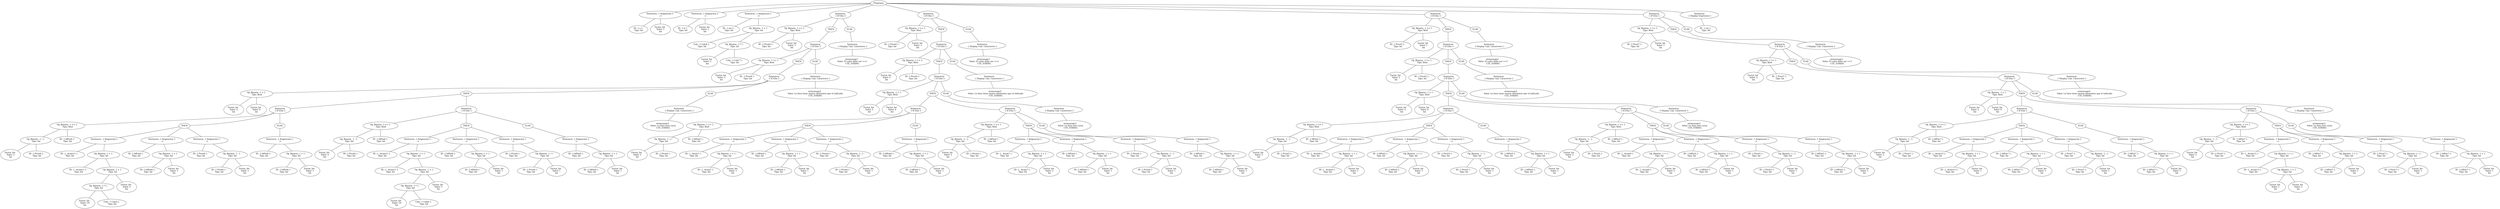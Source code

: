 graph G {nodo_programa[label="Programa"]
nodo_1124407154[label="Sentencia - [ Asignacion ] -
 :="]
nodo_programa--nodo_1124407154
nodo_2036250660[label=" ID - [ a ] - 
 Tipo: Int"]
nodo_1124407154--nodo_2036250660
nodo_1850696305[label="Factor_Int  
 Valor: 1 
Int"]
nodo_1124407154--nodo_1850696305
nodo_1149864842[label="Sentencia - [ Asignacion ] -
 :="]
nodo_programa--nodo_1149864842
nodo_1756232653[label=" ID - [ b ] - 
 Tipo: Int"]
nodo_1149864842--nodo_1756232653
nodo_459903526[label="Factor_Int  
 Valor: 2 
Int"]
nodo_1149864842--nodo_459903526
nodo_174775063[label="Sentencia - [ Asignacion ] -
 :="]
nodo_programa--nodo_174775063
nodo_1244639941[label=" ID - [ res ] - 
 Tipo: Int"]
nodo_174775063--nodo_1244639941
nodo_204918632[label=" Op_Binaria - [ + ] - 
 Tipo: Int"]
nodo_174775063--nodo_204918632
nodo_6763873501[label=" Cola - [ Cola4 ] - 
 Tipo: Int"]
nodo_204918632--nodo_6763873501
nodo_1817622827[label="Sentencia
 - [ If Else ] -"]
nodo_programa--nodo_1817622827
nodo_1623565085[label=" Op_Binaria - [ >= ] - 
 Tipo: Bool"]
nodo_1817622827--nodo_1623565085
nodo_1731288923[label=" ID - [ Pivot6 ] - 
 Tipo: Int"]
nodo_1623565085--nodo_1731288923
nodo_1346334946[label="Factor_Int  
 Valor: 1 
Int"]
nodo_1623565085--nodo_1346334946
nodo_18176228271[label="THEN"]
nodo_1817622827--nodo_18176228271
nodo_167318575[label="Sentencia
 - [ If Else ] -"]
nodo_18176228271--nodo_167318575
nodo_1156158278[label=" Op_Binaria - [ >= ] - 
 Tipo: Bool"]
nodo_167318575--nodo_1156158278
nodo_701486855[label="Factor_Int  
 Valor: 2 
Int"]
nodo_1156158278--nodo_701486855
nodo_39590588[label=" ID - [ Pivot6 ] - 
 Tipo: Int"]
nodo_1156158278--nodo_39590588
nodo_1673185751[label="THEN"]
nodo_167318575--nodo_1673185751
nodo_1128611508[label="Sentencia
 - [ If Else ] -"]
nodo_1673185751--nodo_1128611508
nodo_1262417465[label=" Op_Binaria - [ > ] - 
 Tipo: Bool"]
nodo_1128611508--nodo_1262417465
nodo_480147382[label="Factor_Int  
 Valor: 2 
Int"]
nodo_1262417465--nodo_480147382
nodo_2121598819[label="Factor_Int  
 Valor: 0 
Int"]
nodo_1262417465--nodo_2121598819
nodo_11286115081[label="THEN"]
nodo_1128611508--nodo_11286115081
nodo_338634375[label="Sentencia
 - [ If Else ] -"]
nodo_11286115081--nodo_338634375
nodo_681346309[label=" Op_Binaria - [ == ] - 
 Tipo: Bool"]
nodo_338634375--nodo_681346309
nodo_1196455015[label=" Op_Binaria - [ - ] - 
 Tipo: Int"]
nodo_681346309--nodo_1196455015
nodo_298331633[label="Factor_Int  
 Valor: 2 
Int"]
nodo_1196455015--nodo_298331633
nodo_2084452945[label=" ID - [ Pivot6 ] - 
 Tipo: Int"]
nodo_1196455015--nodo_2084452945
nodo_818293886[label=" ID - [ IdPos6 ] - 
 Tipo: Int"]
nodo_681346309--nodo_818293886
nodo_3386343751[label="THEN"]
nodo_338634375--nodo_3386343751
nodo_1961989453[label="Sentencia - [ Asignacion ] -
 :="]
nodo_3386343751--nodo_1961989453
nodo_612796807[label=" ID - [ _Acum11 ] - 
 Tipo: Int"]
nodo_1961989453--nodo_612796807
nodo_703058932[label=" Op_Binaria - [ + ] - 
 Tipo: Int"]
nodo_1961989453--nodo_703058932
nodo_675528554[label=" ID - [ _Acum11 ] - 
 Tipo: Int"]
nodo_703058932--nodo_675528554
nodo_1196205138[label=" Op_Binaria - [ + ] - 
 Tipo: Int"]
nodo_703058932--nodo_1196205138
nodo_661537404[label=" Op_Binaria - [ * ] - 
 Tipo: Int"]
nodo_1196205138--nodo_661537404
nodo_1363162496[label="Factor_Int  
 Valor: 10 
Int"]
nodo_661537404--nodo_1363162496
nodo_8951924361[label=" Cola - [ Cola5 ] - 
 Tipo: Int"]
nodo_661537404--nodo_8951924361
nodo_1348472018[label="Sentencia
 - [ If Else ] -"]
nodo_programa--nodo_1348472018
nodo_1085959656[label=" Op_Binaria - [ >= ] - 
 Tipo: Bool"]
nodo_1348472018--nodo_1085959656
nodo_1465220728[label=" ID - [ Pivot4 ] - 
 Tipo: Int"]
nodo_1085959656--nodo_1465220728
nodo_1649943319[label="Factor_Int  
 Valor: 1 
Int"]
nodo_1085959656--nodo_1649943319
nodo_13484720181[label="THEN"]
nodo_1348472018--nodo_13484720181
nodo_848209170[label="Sentencia
 - [ If Else ] -"]
nodo_13484720181--nodo_848209170
nodo_558390150[label=" Op_Binaria - [ >= ] - 
 Tipo: Bool"]
nodo_848209170--nodo_558390150
nodo_1561479017[label="Factor_Int  
 Valor: 2 
Int"]
nodo_558390150--nodo_1561479017
nodo_2121369415[label=" ID - [ Pivot4 ] - 
 Tipo: Int"]
nodo_558390150--nodo_2121369415
nodo_8482091701[label="THEN"]
nodo_848209170--nodo_8482091701
nodo_965741486[label="Sentencia
 - [ If Else ] -"]
nodo_8482091701--nodo_965741486
nodo_1516757873[label=" Op_Binaria - [ > ] - 
 Tipo: Bool"]
nodo_965741486--nodo_1516757873
nodo_352443995[label="Factor_Int  
 Valor: 2 
Int"]
nodo_1516757873--nodo_352443995
nodo_1731737603[label="Factor_Int  
 Valor: 0 
Int"]
nodo_1516757873--nodo_1731737603
nodo_9657414861[label="THEN"]
nodo_965741486--nodo_9657414861
nodo_1590465073[label="Sentencia
 - [ If Else ] -"]
nodo_9657414861--nodo_1590465073
nodo_995466994[label=" Op_Binaria - [ == ] - 
 Tipo: Bool"]
nodo_1590465073--nodo_995466994
nodo_540896453[label=" Op_Binaria - [ - ] - 
 Tipo: Int"]
nodo_995466994--nodo_540896453
nodo_115581153[label="Factor_Int  
 Valor: 2 
Int"]
nodo_540896453--nodo_115581153
nodo_1006958358[label=" ID - [ Pivot4 ] - 
 Tipo: Int"]
nodo_540896453--nodo_1006958358
nodo_724655210[label=" ID - [ IdPos4 ] - 
 Tipo: Int"]
nodo_995466994--nodo_724655210
nodo_15904650731[label="THEN"]
nodo_1590465073--nodo_15904650731
nodo_1612797581[label="Sentencia - [ Asignacion ] -
 :="]
nodo_15904650731--nodo_1612797581
nodo_2069759680[label=" ID - [ _Acum7 ] - 
 Tipo: Int"]
nodo_1612797581--nodo_2069759680
nodo_1626993402[label=" Op_Binaria - [ + ] - 
 Tipo: Int"]
nodo_1612797581--nodo_1626993402
nodo_1091182723[label=" ID - [ _Acum7 ] - 
 Tipo: Int"]
nodo_1626993402--nodo_1091182723
nodo_982849117[label="Factor_Int  
 Valor: 1 
Int"]
nodo_1626993402--nodo_982849117
nodo_729121553[label="Sentencia - [ Asignacion ] -
 :="]
nodo_15904650731--nodo_729121553
nodo_546764985[label=" ID - [ IdPos4 ] - 
 Tipo: Int"]
nodo_729121553--nodo_546764985
nodo_257405043[label=" Op_Binaria - [ + ] - 
 Tipo: Int"]
nodo_729121553--nodo_257405043
nodo_524916514[label=" ID - [ IdPos4 ] - 
 Tipo: Int"]
nodo_257405043--nodo_524916514
nodo_405005009[label="Factor_Int  
 Valor: 1 
Int"]
nodo_257405043--nodo_405005009
nodo_266834524[label="Sentencia - [ Asignacion ] -
 :="]
nodo_15904650731--nodo_266834524
nodo_1023504379[label=" ID - [ Pivot4 ] - 
 Tipo: Int"]
nodo_266834524--nodo_1023504379
nodo_1847730174[label=" Op_Binaria - [ - ] - 
 Tipo: Int"]
nodo_266834524--nodo_1847730174
nodo_1771068801[label=" ID - [ Pivot4 ] - 
 Tipo: Int"]
nodo_1847730174--nodo_1771068801
nodo_1523996573[label="Factor_Int  
 Valor: 1 
Int"]
nodo_1847730174--nodo_1523996573
nodo_15904650732[label="ELSE"]
nodo_1590465073--nodo_15904650732
nodo_1822332299[label="Sentencia - [ Asignacion ] -
 :="]
nodo_15904650732--nodo_1822332299
nodo_314419721[label=" ID - [ IdPos4 ] - 
 Tipo: Int"]
nodo_1822332299--nodo_314419721
nodo_2032832906[label=" Op_Binaria - [ + ] - 
 Tipo: Int"]
nodo_1822332299--nodo_2032832906
nodo_296242061[label=" ID - [ IdPos4 ] - 
 Tipo: Int"]
nodo_2032832906--nodo_296242061
nodo_151168766[label="Factor_Int  
 Valor: 1 
Int"]
nodo_2032832906--nodo_151168766
nodo_1989191733[label="Sentencia
 - [ If Else ] -"]
nodo_9657414861--nodo_1989191733
nodo_1528545708[label=" Op_Binaria - [ == ] - 
 Tipo: Bool"]
nodo_1989191733--nodo_1528545708
nodo_138157409[label=" Op_Binaria - [ - ] - 
 Tipo: Int"]
nodo_1528545708--nodo_138157409
nodo_336949198[label="Factor_Int  
 Valor: 2 
Int"]
nodo_138157409--nodo_336949198
nodo_1731701881[label=" ID - [ Pivot4 ] - 
 Tipo: Int"]
nodo_138157409--nodo_1731701881
nodo_1654921106[label=" ID - [ IdPos4 ] - 
 Tipo: Int"]
nodo_1528545708--nodo_1654921106
nodo_19891917331[label="THEN"]
nodo_1989191733--nodo_19891917331
nodo_169593266[label="Sentencia - [ Asignacion ] -
 :="]
nodo_19891917331--nodo_169593266
nodo_894413856[label=" ID - [ _Acum7 ] - 
 Tipo: Int"]
nodo_169593266--nodo_894413856
nodo_1874954900[label=" Op_Binaria - [ + ] - 
 Tipo: Int"]
nodo_169593266--nodo_1874954900
nodo_756750457[label=" ID - [ _Acum7 ] - 
 Tipo: Int"]
nodo_1874954900--nodo_756750457
nodo_1840929675[label="Factor_Int  
 Valor: 2 
Int"]
nodo_1874954900--nodo_1840929675
nodo_2031682097[label="Sentencia - [ Asignacion ] -
 :="]
nodo_19891917331--nodo_2031682097
nodo_838836126[label=" ID - [ IdPos4 ] - 
 Tipo: Int"]
nodo_2031682097--nodo_838836126
nodo_1376331295[label=" Op_Binaria - [ + ] - 
 Tipo: Int"]
nodo_2031682097--nodo_1376331295
nodo_665068791[label=" ID - [ IdPos4 ] - 
 Tipo: Int"]
nodo_1376331295--nodo_665068791
nodo_379429560[label="Factor_Int  
 Valor: 1 
Int"]
nodo_1376331295--nodo_379429560
nodo_1532218522[label="Sentencia - [ Asignacion ] -
 :="]
nodo_19891917331--nodo_1532218522
nodo_1081159729[label=" ID - [ Pivot4 ] - 
 Tipo: Int"]
nodo_1532218522--nodo_1081159729
nodo_1190410068[label=" Op_Binaria - [ - ] - 
 Tipo: Int"]
nodo_1532218522--nodo_1190410068
nodo_1032308048[label=" ID - [ Pivot4 ] - 
 Tipo: Int"]
nodo_1190410068--nodo_1032308048
nodo_2029381990[label="Factor_Int  
 Valor: 1 
Int"]
nodo_1190410068--nodo_2029381990
nodo_19891917332[label="ELSE"]
nodo_1989191733--nodo_19891917332
nodo_827109105[label="Sentencia - [ Asignacion ] -
 :="]
nodo_19891917332--nodo_827109105
nodo_1449488667[label=" ID - [ IdPos4 ] - 
 Tipo: Int"]
nodo_827109105--nodo_1449488667
nodo_1439404994[label=" Op_Binaria - [ + ] - 
 Tipo: Int"]
nodo_827109105--nodo_1439404994
nodo_44236484[label=" ID - [ IdPos4 ] - 
 Tipo: Int"]
nodo_1439404994--nodo_44236484
nodo_1456337735[label="Factor_Int  
 Valor: 1 
Int"]
nodo_1439404994--nodo_1456337735
nodo_9657414862[label="ELSE"]
nodo_965741486--nodo_9657414862
nodo_727559468[label="Sentencia
 - [ Display Cad. Caracteres ] -"]
nodo_9657414862--nodo_727559468
nodo_570519046[label="strmensaje3  
 Valor: La lista esta vacia 
CTE_STRING"]
nodo_727559468--nodo_570519046
nodo_8482091702[label="ELSE"]
nodo_848209170--nodo_8482091702
nodo_935391324[label="Sentencia
 - [ Display Cad. Caracteres ] -"]
nodo_8482091702--nodo_935391324
nodo_237922856[label="strmensaje2  
 Valor: La lista tiene menos elementos que el indicado 
CTE_STRING"]
nodo_935391324--nodo_237922856
nodo_13484720182[label="ELSE"]
nodo_1348472018--nodo_13484720182
nodo_1214022156[label="Sentencia
 - [ Display Cad. Caracteres ] -"]
nodo_13484720182--nodo_1214022156
nodo_1636086879[label="strmensaje1  
 Valor: El valor debe ser >=1 
CTE_STRING"]
nodo_1214022156--nodo_1636086879
nodo_414659353[label="Factor_Int  
 Valor: 5 
Int"]
nodo_1196205138--nodo_414659353
nodo_1375136291[label="Sentencia - [ Asignacion ] -
 :="]
nodo_3386343751--nodo_1375136291
nodo_745846047[label=" ID - [ IdPos6 ] - 
 Tipo: Int"]
nodo_1375136291--nodo_745846047
nodo_1314431[label=" Op_Binaria - [ + ] - 
 Tipo: Int"]
nodo_1375136291--nodo_1314431
nodo_1148613742[label=" ID - [ IdPos6 ] - 
 Tipo: Int"]
nodo_1314431--nodo_1148613742
nodo_574044465[label="Factor_Int  
 Valor: 1 
Int"]
nodo_1314431--nodo_574044465
nodo_736275493[label="Sentencia - [ Asignacion ] -
 :="]
nodo_3386343751--nodo_736275493
nodo_195377360[label=" ID - [ Pivot6 ] - 
 Tipo: Int"]
nodo_736275493--nodo_195377360
nodo_2080893134[label=" Op_Binaria - [ - ] - 
 Tipo: Int"]
nodo_736275493--nodo_2080893134
nodo_1734518990[label=" ID - [ Pivot6 ] - 
 Tipo: Int"]
nodo_2080893134--nodo_1734518990
nodo_1507832707[label="Factor_Int  
 Valor: 1 
Int"]
nodo_2080893134--nodo_1507832707
nodo_3386343752[label="ELSE"]
nodo_338634375--nodo_3386343752
nodo_2073981904[label="Sentencia - [ Asignacion ] -
 :="]
nodo_3386343752--nodo_2073981904
nodo_949794293[label=" ID - [ IdPos6 ] - 
 Tipo: Int"]
nodo_2073981904--nodo_949794293
nodo_1246387952[label=" Op_Binaria - [ + ] - 
 Tipo: Int"]
nodo_2073981904--nodo_1246387952
nodo_1848491921[label=" ID - [ IdPos6 ] - 
 Tipo: Int"]
nodo_1246387952--nodo_1848491921
nodo_1713717623[label="Factor_Int  
 Valor: 1 
Int"]
nodo_1246387952--nodo_1713717623
nodo_994796379[label="Sentencia
 - [ If Else ] -"]
nodo_11286115081--nodo_994796379
nodo_602801948[label=" Op_Binaria - [ == ] - 
 Tipo: Bool"]
nodo_994796379--nodo_602801948
nodo_540861895[label=" Op_Binaria - [ - ] - 
 Tipo: Int"]
nodo_602801948--nodo_540861895
nodo_1818113614[label="Factor_Int  
 Valor: 2 
Int"]
nodo_540861895--nodo_1818113614
nodo_208654629[label=" ID - [ Pivot6 ] - 
 Tipo: Int"]
nodo_540861895--nodo_208654629
nodo_1609228627[label=" ID - [ IdPos6 ] - 
 Tipo: Int"]
nodo_602801948--nodo_1609228627
nodo_9947963791[label="THEN"]
nodo_994796379--nodo_9947963791
nodo_406791604[label="Sentencia - [ Asignacion ] -
 :="]
nodo_9947963791--nodo_406791604
nodo_89038011[label=" ID - [ _Acum11 ] - 
 Tipo: Int"]
nodo_406791604--nodo_89038011
nodo_2010809294[label=" Op_Binaria - [ + ] - 
 Tipo: Int"]
nodo_406791604--nodo_2010809294
nodo_2133988383[label=" ID - [ _Acum11 ] - 
 Tipo: Int"]
nodo_2010809294--nodo_2133988383
nodo_722546561[label=" Op_Binaria - [ + ] - 
 Tipo: Int"]
nodo_2010809294--nodo_722546561
nodo_1804903182[label=" Op_Binaria - [ * ] - 
 Tipo: Int"]
nodo_722546561--nodo_1804903182
nodo_773173730[label="Factor_Int  
 Valor: 10 
Int"]
nodo_1804903182--nodo_773173730
nodo_20703326791[label=" Cola - [ Cola6 ] - 
 Tipo: Int"]
nodo_1804903182--nodo_20703326791
nodo_507612360[label="Sentencia
 - [ If Else ] -"]
nodo_programa--nodo_507612360
nodo_1872453887[label=" Op_Binaria - [ >= ] - 
 Tipo: Bool"]
nodo_507612360--nodo_1872453887
nodo_1291606577[label=" ID - [ Pivot5 ] - 
 Tipo: Int"]
nodo_1872453887--nodo_1291606577
nodo_595672413[label="Factor_Int  
 Valor: 1 
Int"]
nodo_1872453887--nodo_595672413
nodo_5076123601[label="THEN"]
nodo_507612360--nodo_5076123601
nodo_833933865[label="Sentencia
 - [ If Else ] -"]
nodo_5076123601--nodo_833933865
nodo_94163064[label=" Op_Binaria - [ >= ] - 
 Tipo: Bool"]
nodo_833933865--nodo_94163064
nodo_731856680[label="Factor_Int  
 Valor: 2 
Int"]
nodo_94163064--nodo_731856680
nodo_31364307[label=" ID - [ Pivot5 ] - 
 Tipo: Int"]
nodo_94163064--nodo_31364307
nodo_8339338651[label="THEN"]
nodo_833933865--nodo_8339338651
nodo_376191835[label="Sentencia
 - [ If Else ] -"]
nodo_8339338651--nodo_376191835
nodo_1963996926[label=" Op_Binaria - [ > ] - 
 Tipo: Bool"]
nodo_376191835--nodo_1963996926
nodo_656679179[label="Factor_Int  
 Valor: 2 
Int"]
nodo_1963996926--nodo_656679179
nodo_1378439472[label="Factor_Int  
 Valor: 0 
Int"]
nodo_1963996926--nodo_1378439472
nodo_3761918351[label="THEN"]
nodo_376191835--nodo_3761918351
nodo_635965133[label="Sentencia
 - [ If Else ] -"]
nodo_3761918351--nodo_635965133
nodo_1371237192[label=" Op_Binaria - [ == ] - 
 Tipo: Bool"]
nodo_635965133--nodo_1371237192
nodo_1469129741[label=" Op_Binaria - [ - ] - 
 Tipo: Int"]
nodo_1371237192--nodo_1469129741
nodo_1328107294[label="Factor_Int  
 Valor: 2 
Int"]
nodo_1469129741--nodo_1328107294
nodo_718450256[label=" ID - [ Pivot5 ] - 
 Tipo: Int"]
nodo_1469129741--nodo_718450256
nodo_540635497[label=" ID - [ IdPos5 ] - 
 Tipo: Int"]
nodo_1371237192--nodo_540635497
nodo_6359651331[label="THEN"]
nodo_635965133--nodo_6359651331
nodo_2127992879[label="Sentencia - [ Asignacion ] -
 :="]
nodo_6359651331--nodo_2127992879
nodo_2063755604[label=" ID - [ _Acum9 ] - 
 Tipo: Int"]
nodo_2127992879--nodo_2063755604
nodo_1151199306[label=" Op_Binaria - [ + ] - 
 Tipo: Int"]
nodo_2127992879--nodo_1151199306
nodo_793013129[label=" ID - [ _Acum9 ] - 
 Tipo: Int"]
nodo_1151199306--nodo_793013129
nodo_2076011518[label="Factor_Int  
 Valor: 1 
Int"]
nodo_1151199306--nodo_2076011518
nodo_1696176558[label="Sentencia - [ Asignacion ] -
 :="]
nodo_6359651331--nodo_1696176558
nodo_221844624[label=" ID - [ IdPos5 ] - 
 Tipo: Int"]
nodo_1696176558--nodo_221844624
nodo_642609861[label=" Op_Binaria - [ + ] - 
 Tipo: Int"]
nodo_1696176558--nodo_642609861
nodo_710499750[label=" ID - [ IdPos5 ] - 
 Tipo: Int"]
nodo_642609861--nodo_710499750
nodo_52721066[label="Factor_Int  
 Valor: 1 
Int"]
nodo_642609861--nodo_52721066
nodo_1182563530[label="Sentencia - [ Asignacion ] -
 :="]
nodo_6359651331--nodo_1182563530
nodo_191554970[label=" ID - [ Pivot5 ] - 
 Tipo: Int"]
nodo_1182563530--nodo_191554970
nodo_1807629628[label=" Op_Binaria - [ - ] - 
 Tipo: Int"]
nodo_1182563530--nodo_1807629628
nodo_1259838660[label=" ID - [ Pivot5 ] - 
 Tipo: Int"]
nodo_1807629628--nodo_1259838660
nodo_1856512832[label="Factor_Int  
 Valor: 1 
Int"]
nodo_1807629628--nodo_1856512832
nodo_6359651332[label="ELSE"]
nodo_635965133--nodo_6359651332
nodo_850550074[label="Sentencia - [ Asignacion ] -
 :="]
nodo_6359651332--nodo_850550074
nodo_679465357[label=" ID - [ IdPos5 ] - 
 Tipo: Int"]
nodo_850550074--nodo_679465357
nodo_1601800698[label=" Op_Binaria - [ + ] - 
 Tipo: Int"]
nodo_850550074--nodo_1601800698
nodo_1893995382[label=" ID - [ IdPos5 ] - 
 Tipo: Int"]
nodo_1601800698--nodo_1893995382
nodo_1344261085[label="Factor_Int  
 Valor: 1 
Int"]
nodo_1601800698--nodo_1344261085
nodo_112892906[label="Sentencia
 - [ If Else ] -"]
nodo_3761918351--nodo_112892906
nodo_354411678[label=" Op_Binaria - [ == ] - 
 Tipo: Bool"]
nodo_112892906--nodo_354411678
nodo_1160788712[label=" Op_Binaria - [ - ] - 
 Tipo: Int"]
nodo_354411678--nodo_1160788712
nodo_1801408688[label="Factor_Int  
 Valor: 2 
Int"]
nodo_1160788712--nodo_1801408688
nodo_963179514[label=" ID - [ Pivot5 ] - 
 Tipo: Int"]
nodo_1160788712--nodo_963179514
nodo_1404689245[label=" ID - [ IdPos5 ] - 
 Tipo: Int"]
nodo_354411678--nodo_1404689245
nodo_1128929061[label="THEN"]
nodo_112892906--nodo_1128929061
nodo_395992248[label="Sentencia - [ Asignacion ] -
 :="]
nodo_1128929061--nodo_395992248
nodo_114381867[label=" ID - [ _Acum9 ] - 
 Tipo: Int"]
nodo_395992248--nodo_114381867
nodo_2019069992[label=" Op_Binaria - [ + ] - 
 Tipo: Int"]
nodo_395992248--nodo_2019069992
nodo_1697046349[label=" ID - [ _Acum9 ] - 
 Tipo: Int"]
nodo_2019069992--nodo_1697046349
nodo_1513332843[label="Factor_Int  
 Valor: 2 
Int"]
nodo_2019069992--nodo_1513332843
nodo_547102925[label="Sentencia - [ Asignacion ] -
 :="]
nodo_1128929061--nodo_547102925
nodo_752900345[label=" ID - [ IdPos5 ] - 
 Tipo: Int"]
nodo_547102925--nodo_752900345
nodo_268784797[label=" Op_Binaria - [ + ] - 
 Tipo: Int"]
nodo_547102925--nodo_268784797
nodo_1124744551[label=" ID - [ IdPos5 ] - 
 Tipo: Int"]
nodo_268784797--nodo_1124744551
nodo_38926211[label="Factor_Int  
 Valor: 1 
Int"]
nodo_268784797--nodo_38926211
nodo_743981216[label="Sentencia - [ Asignacion ] -
 :="]
nodo_1128929061--nodo_743981216
nodo_381900810[label=" ID - [ Pivot5 ] - 
 Tipo: Int"]
nodo_743981216--nodo_381900810
nodo_78692016[label=" Op_Binaria - [ - ] - 
 Tipo: Int"]
nodo_743981216--nodo_78692016
nodo_164670538[label=" ID - [ Pivot5 ] - 
 Tipo: Int"]
nodo_78692016--nodo_164670538
nodo_1734586512[label="Factor_Int  
 Valor: 1 
Int"]
nodo_78692016--nodo_1734586512
nodo_1128929062[label="ELSE"]
nodo_112892906--nodo_1128929062
nodo_1802282878[label="Sentencia - [ Asignacion ] -
 :="]
nodo_1128929062--nodo_1802282878
nodo_1781055901[label=" ID - [ IdPos5 ] - 
 Tipo: Int"]
nodo_1802282878--nodo_1781055901
nodo_1712755310[label=" Op_Binaria - [ + ] - 
 Tipo: Int"]
nodo_1802282878--nodo_1712755310
nodo_470501644[label=" ID - [ IdPos5 ] - 
 Tipo: Int"]
nodo_1712755310--nodo_470501644
nodo_315775652[label="Factor_Int  
 Valor: 1 
Int"]
nodo_1712755310--nodo_315775652
nodo_3761918352[label="ELSE"]
nodo_376191835--nodo_3761918352
nodo_1046107466[label="Sentencia
 - [ Display Cad. Caracteres ] -"]
nodo_3761918352--nodo_1046107466
nodo_1812800781[label="strmensaje3  
 Valor: La lista esta vacia 
CTE_STRING"]
nodo_1046107466--nodo_1812800781
nodo_8339338652[label="ELSE"]
nodo_833933865--nodo_8339338652
nodo_713573033[label="Sentencia
 - [ Display Cad. Caracteres ] -"]
nodo_8339338652--nodo_713573033
nodo_705636902[label="strmensaje2  
 Valor: La lista tiene menos elementos que el indicado 
CTE_STRING"]
nodo_713573033--nodo_705636902
nodo_5076123602[label="ELSE"]
nodo_507612360--nodo_5076123602
nodo_1184094760[label="Sentencia
 - [ Display Cad. Caracteres ] -"]
nodo_5076123602--nodo_1184094760
nodo_1135852218[label="strmensaje1  
 Valor: El valor debe ser >=1 
CTE_STRING"]
nodo_1184094760--nodo_1135852218
nodo_744716015[label="Factor_Int  
 Valor: 5 
Int"]
nodo_722546561--nodo_744716015
nodo_734405999[label="Sentencia - [ Asignacion ] -
 :="]
nodo_9947963791--nodo_734405999
nodo_2026599467[label=" ID - [ IdPos6 ] - 
 Tipo: Int"]
nodo_734405999--nodo_2026599467
nodo_542225280[label=" Op_Binaria - [ + ] - 
 Tipo: Int"]
nodo_734405999--nodo_542225280
nodo_2129247066[label=" ID - [ IdPos6 ] - 
 Tipo: Int"]
nodo_542225280--nodo_2129247066
nodo_1688081589[label="Factor_Int  
 Valor: 1 
Int"]
nodo_542225280--nodo_1688081589
nodo_1196908065[label="Sentencia - [ Asignacion ] -
 :="]
nodo_9947963791--nodo_1196908065
nodo_1782003960[label=" ID - [ Pivot6 ] - 
 Tipo: Int"]
nodo_1196908065--nodo_1782003960
nodo_1505193359[label=" Op_Binaria - [ - ] - 
 Tipo: Int"]
nodo_1196908065--nodo_1505193359
nodo_1293480368[label=" ID - [ Pivot6 ] - 
 Tipo: Int"]
nodo_1505193359--nodo_1293480368
nodo_818088036[label="Factor_Int  
 Valor: 1 
Int"]
nodo_1505193359--nodo_818088036
nodo_9947963792[label="ELSE"]
nodo_994796379--nodo_9947963792
nodo_1675626108[label="Sentencia - [ Asignacion ] -
 :="]
nodo_9947963792--nodo_1675626108
nodo_22664346[label=" ID - [ IdPos6 ] - 
 Tipo: Int"]
nodo_1675626108--nodo_22664346
nodo_189145200[label=" Op_Binaria - [ + ] - 
 Tipo: Int"]
nodo_1675626108--nodo_189145200
nodo_602835284[label=" ID - [ IdPos6 ] - 
 Tipo: Int"]
nodo_189145200--nodo_602835284
nodo_1088338099[label="Factor_Int  
 Valor: 1 
Int"]
nodo_189145200--nodo_1088338099
nodo_11286115082[label="ELSE"]
nodo_1128611508--nodo_11286115082
nodo_258758966[label="Sentencia
 - [ Display Cad. Caracteres ] -"]
nodo_11286115082--nodo_258758966
nodo_890481931[label="strmensaje3  
 Valor: La lista esta vacia 
CTE_STRING"]
nodo_258758966--nodo_890481931
nodo_1673185752[label="ELSE"]
nodo_167318575--nodo_1673185752
nodo_1658861268[label="Sentencia
 - [ Display Cad. Caracteres ] -"]
nodo_1673185752--nodo_1658861268
nodo_1473122587[label="strmensaje2  
 Valor: La lista tiene menos elementos que el indicado 
CTE_STRING"]
nodo_1658861268--nodo_1473122587
nodo_18176228272[label="ELSE"]
nodo_1817622827--nodo_18176228272
nodo_981878589[label="Sentencia
 - [ Display Cad. Caracteres ] -"]
nodo_18176228272--nodo_981878589
nodo_316001939[label="strmensaje1  
 Valor: El valor debe ser >=1 
CTE_STRING"]
nodo_981878589--nodo_316001939
nodo_1624015828[label=" Op_Binaria - [ * ] - 
 Tipo: Int"]
nodo_204918632--nodo_1624015828
nodo_531826173[label="Factor_Int  
 Valor: 2 
Int"]
nodo_1624015828--nodo_531826173
nodo_13521506001[label=" Cola - [ Cola7 ] - 
 Tipo: Int"]
nodo_1624015828--nodo_13521506001
nodo_1902120075[label="Sentencia
 - [ If Else ] -"]
nodo_programa--nodo_1902120075
nodo_1451335029[label=" Op_Binaria - [ >= ] - 
 Tipo: Bool"]
nodo_1902120075--nodo_1451335029
nodo_1580631863[label=" ID - [ Pivot7 ] - 
 Tipo: Int"]
nodo_1451335029--nodo_1580631863
nodo_1647016756[label="Factor_Int  
 Valor: 1 
Int"]
nodo_1451335029--nodo_1647016756
nodo_19021200751[label="THEN"]
nodo_1902120075--nodo_19021200751
nodo_333330350[label="Sentencia
 - [ If Else ] -"]
nodo_19021200751--nodo_333330350
nodo_1240361621[label=" Op_Binaria - [ >= ] - 
 Tipo: Bool"]
nodo_333330350--nodo_1240361621
nodo_587944864[label="Factor_Int  
 Valor: 2 
Int"]
nodo_1240361621--nodo_587944864
nodo_440430126[label=" ID - [ Pivot7 ] - 
 Tipo: Int"]
nodo_1240361621--nodo_440430126
nodo_3333303501[label="THEN"]
nodo_333330350--nodo_3333303501
nodo_2025933199[label="Sentencia
 - [ If Else ] -"]
nodo_3333303501--nodo_2025933199
nodo_1111568064[label=" Op_Binaria - [ > ] - 
 Tipo: Bool"]
nodo_2025933199--nodo_1111568064
nodo_992932731[label="Factor_Int  
 Valor: 2 
Int"]
nodo_1111568064--nodo_992932731
nodo_570874670[label="Factor_Int  
 Valor: 0 
Int"]
nodo_1111568064--nodo_570874670
nodo_20259331991[label="THEN"]
nodo_2025933199--nodo_20259331991
nodo_1350132688[label="Sentencia
 - [ If Else ] -"]
nodo_20259331991--nodo_1350132688
nodo_461725745[label=" Op_Binaria - [ == ] - 
 Tipo: Bool"]
nodo_1350132688--nodo_461725745
nodo_1467809041[label=" Op_Binaria - [ - ] - 
 Tipo: Int"]
nodo_461725745--nodo_1467809041
nodo_1136100219[label="Factor_Int  
 Valor: 2 
Int"]
nodo_1467809041--nodo_1136100219
nodo_1489702718[label=" ID - [ Pivot7 ] - 
 Tipo: Int"]
nodo_1467809041--nodo_1489702718
nodo_1753180414[label=" ID - [ IdPos7 ] - 
 Tipo: Int"]
nodo_461725745--nodo_1753180414
nodo_13501326881[label="THEN"]
nodo_1350132688--nodo_13501326881
nodo_1482392725[label="Sentencia - [ Asignacion ] -
 :="]
nodo_13501326881--nodo_1482392725
nodo_654862526[label=" ID - [ _Acum13 ] - 
 Tipo: Int"]
nodo_1482392725--nodo_654862526
nodo_666509726[label=" Op_Binaria - [ + ] - 
 Tipo: Int"]
nodo_1482392725--nodo_666509726
nodo_873563407[label=" ID - [ _Acum13 ] - 
 Tipo: Int"]
nodo_666509726--nodo_873563407
nodo_1039944877[label="Factor_Int  
 Valor: 1 
Int"]
nodo_666509726--nodo_1039944877
nodo_812302388[label="Sentencia - [ Asignacion ] -
 :="]
nodo_13501326881--nodo_812302388
nodo_1413677855[label=" ID - [ IdPos7 ] - 
 Tipo: Int"]
nodo_812302388--nodo_1413677855
nodo_570654424[label=" Op_Binaria - [ + ] - 
 Tipo: Int"]
nodo_812302388--nodo_570654424
nodo_436387434[label=" ID - [ IdPos7 ] - 
 Tipo: Int"]
nodo_570654424--nodo_436387434
nodo_2089793150[label="Factor_Int  
 Valor: 1 
Int"]
nodo_570654424--nodo_2089793150
nodo_806881547[label="Sentencia - [ Asignacion ] -
 :="]
nodo_13501326881--nodo_806881547
nodo_164906094[label=" ID - [ Pivot7 ] - 
 Tipo: Int"]
nodo_806881547--nodo_164906094
nodo_103439056[label=" Op_Binaria - [ - ] - 
 Tipo: Int"]
nodo_806881547--nodo_103439056
nodo_127344685[label=" ID - [ Pivot7 ] - 
 Tipo: Int"]
nodo_103439056--nodo_127344685
nodo_2000105861[label="Factor_Int  
 Valor: 1 
Int"]
nodo_103439056--nodo_2000105861
nodo_13501326882[label="ELSE"]
nodo_1350132688--nodo_13501326882
nodo_1550580793[label="Sentencia - [ Asignacion ] -
 :="]
nodo_13501326882--nodo_1550580793
nodo_147046846[label=" ID - [ IdPos7 ] - 
 Tipo: Int"]
nodo_1550580793--nodo_147046846
nodo_912985795[label=" Op_Binaria - [ + ] - 
 Tipo: Int"]
nodo_1550580793--nodo_912985795
nodo_2015279762[label=" ID - [ IdPos7 ] - 
 Tipo: Int"]
nodo_912985795--nodo_2015279762
nodo_2065107868[label="Factor_Int  
 Valor: 1 
Int"]
nodo_912985795--nodo_2065107868
nodo_1833954161[label="Sentencia
 - [ If Else ] -"]
nodo_20259331991--nodo_1833954161
nodo_62713101[label=" Op_Binaria - [ == ] - 
 Tipo: Bool"]
nodo_1833954161--nodo_62713101
nodo_251338178[label=" Op_Binaria - [ - ] - 
 Tipo: Int"]
nodo_62713101--nodo_251338178
nodo_1307819114[label="Factor_Int  
 Valor: 2 
Int"]
nodo_251338178--nodo_1307819114
nodo_1609941702[label=" ID - [ Pivot7 ] - 
 Tipo: Int"]
nodo_251338178--nodo_1609941702
nodo_994416816[label=" ID - [ IdPos7 ] - 
 Tipo: Int"]
nodo_62713101--nodo_994416816
nodo_18339541611[label="THEN"]
nodo_1833954161--nodo_18339541611
nodo_1837532951[label="Sentencia - [ Asignacion ] -
 :="]
nodo_18339541611--nodo_1837532951
nodo_1028023841[label=" ID - [ _Acum13 ] - 
 Tipo: Int"]
nodo_1837532951--nodo_1028023841
nodo_1280602301[label=" Op_Binaria - [ + ] - 
 Tipo: Int"]
nodo_1837532951--nodo_1280602301
nodo_1539568031[label=" ID - [ _Acum13 ] - 
 Tipo: Int"]
nodo_1280602301--nodo_1539568031
nodo_1726045923[label=" Op_Binaria - [ + ] - 
 Tipo: Int"]
nodo_1280602301--nodo_1726045923
nodo_1339347018[label="Factor_Int  
 Valor: 1 
Int"]
nodo_1726045923--nodo_1339347018
nodo_1643783116[label="Factor_Int  
 Valor: 2 
Int"]
nodo_1726045923--nodo_1643783116
nodo_44329935[label="Sentencia - [ Asignacion ] -
 :="]
nodo_18339541611--nodo_44329935
nodo_215839444[label=" ID - [ IdPos7 ] - 
 Tipo: Int"]
nodo_44329935--nodo_215839444
nodo_1667447402[label=" Op_Binaria - [ + ] - 
 Tipo: Int"]
nodo_44329935--nodo_1667447402
nodo_669544592[label=" ID - [ IdPos7 ] - 
 Tipo: Int"]
nodo_1667447402--nodo_669544592
nodo_104041905[label="Factor_Int  
 Valor: 1 
Int"]
nodo_1667447402--nodo_104041905
nodo_1637811313[label="Sentencia - [ Asignacion ] -
 :="]
nodo_18339541611--nodo_1637811313
nodo_458609218[label=" ID - [ Pivot7 ] - 
 Tipo: Int"]
nodo_1637811313--nodo_458609218
nodo_2145209672[label=" Op_Binaria - [ - ] - 
 Tipo: Int"]
nodo_1637811313--nodo_2145209672
nodo_1704528135[label=" ID - [ Pivot7 ] - 
 Tipo: Int"]
nodo_2145209672--nodo_1704528135
nodo_2092705097[label="Factor_Int  
 Valor: 1 
Int"]
nodo_2145209672--nodo_2092705097
nodo_18339541612[label="ELSE"]
nodo_1833954161--nodo_18339541612
nodo_1238249310[label="Sentencia - [ Asignacion ] -
 :="]
nodo_18339541612--nodo_1238249310
nodo_1550617634[label=" ID - [ IdPos7 ] - 
 Tipo: Int"]
nodo_1238249310--nodo_1550617634
nodo_1905293209[label=" Op_Binaria - [ + ] - 
 Tipo: Int"]
nodo_1238249310--nodo_1905293209
nodo_1822134927[label=" ID - [ IdPos7 ] - 
 Tipo: Int"]
nodo_1905293209--nodo_1822134927
nodo_1419244701[label="Factor_Int  
 Valor: 1 
Int"]
nodo_1905293209--nodo_1419244701
nodo_20259331992[label="ELSE"]
nodo_2025933199--nodo_20259331992
nodo_1814200241[label="Sentencia
 - [ Display Cad. Caracteres ] -"]
nodo_20259331992--nodo_1814200241
nodo_511500563[label="strmensaje3  
 Valor: La lista esta vacia 
CTE_STRING"]
nodo_1814200241--nodo_511500563
nodo_3333303502[label="ELSE"]
nodo_333330350--nodo_3333303502
nodo_784533433[label="Sentencia
 - [ Display Cad. Caracteres ] -"]
nodo_3333303502--nodo_784533433
nodo_1167801824[label="strmensaje2  
 Valor: La lista tiene menos elementos que el indicado 
CTE_STRING"]
nodo_784533433--nodo_1167801824
nodo_19021200752[label="ELSE"]
nodo_1902120075--nodo_19021200752
nodo_976948501[label="Sentencia
 - [ Display Cad. Caracteres ] -"]
nodo_19021200752--nodo_976948501
nodo_1136006968[label="strmensaje1  
 Valor: El valor debe ser >=1 
CTE_STRING"]
nodo_976948501--nodo_1136006968
nodo_524795113[label="Sentencia
 - [ Display Expresion ] -"]
nodo_programa--nodo_524795113
nodo_454123132[label=" ID - [ res ] - 
 Tipo: Int"]
nodo_524795113--nodo_454123132
}
